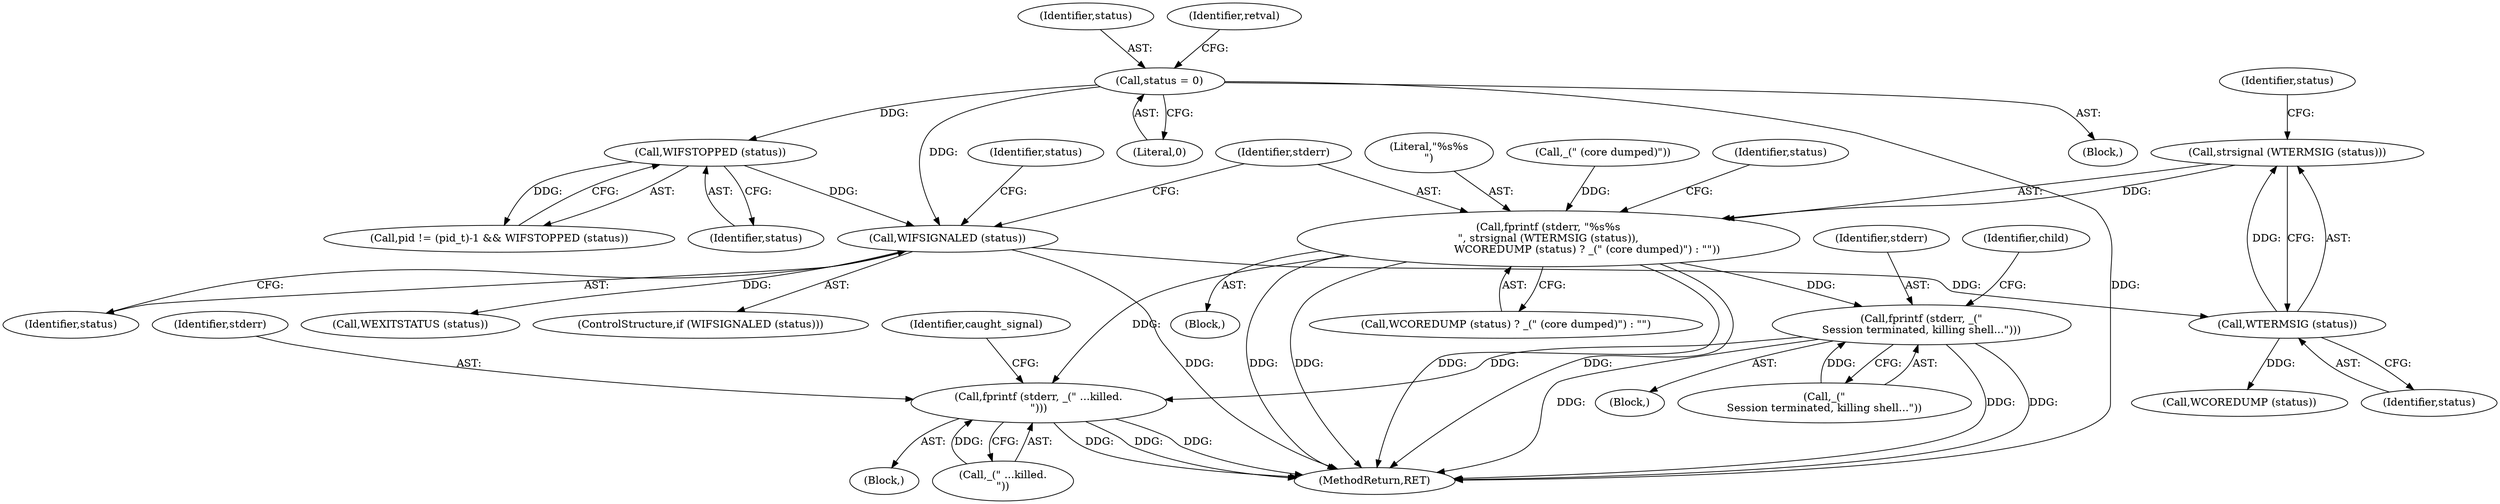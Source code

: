 digraph "0_util-linux_dffab154d29a288aa171ff50263ecc8f2e14a891@API" {
"1000349" [label="(Call,strsignal (WTERMSIG (status)))"];
"1000350" [label="(Call,WTERMSIG (status))"];
"1000343" [label="(Call,WIFSIGNALED (status))"];
"1000113" [label="(Call,status = 0)"];
"1000323" [label="(Call,WIFSTOPPED (status))"];
"1000346" [label="(Call,fprintf (stderr, \"%s%s\n\", strsignal (WTERMSIG (status)),\n                       WCOREDUMP (status) ? _(\" (core dumped)\") : \"\"))"];
"1000388" [label="(Call,fprintf (stderr, _(\"\nSession terminated, killing shell...\")))"];
"1000405" [label="(Call,fprintf (stderr, _(\" ...killed.\n\")))"];
"1000388" [label="(Call,fprintf (stderr, _(\"\nSession terminated, killing shell...\")))"];
"1000359" [label="(Identifier,status)"];
"1000393" [label="(Identifier,child)"];
"1000348" [label="(Literal,\"%s%s\n\")"];
"1000343" [label="(Call,WIFSIGNALED (status))"];
"1000366" [label="(Identifier,status)"];
"1000367" [label="(Call,WEXITSTATUS (status))"];
"1000342" [label="(ControlStructure,if (WIFSIGNALED (status)))"];
"1000354" [label="(Identifier,status)"];
"1000323" [label="(Call,WIFSTOPPED (status))"];
"1000316" [label="(Call,pid != (pid_t)-1 && WIFSTOPPED (status))"];
"1000351" [label="(Identifier,status)"];
"1000353" [label="(Call,WCOREDUMP (status))"];
"1000114" [label="(Identifier,status)"];
"1000390" [label="(Call,_(\"\nSession terminated, killing shell...\"))"];
"1000347" [label="(Identifier,stderr)"];
"1000355" [label="(Call,_(\" (core dumped)\"))"];
"1000346" [label="(Call,fprintf (stderr, \"%s%s\n\", strsignal (WTERMSIG (status)),\n                       WCOREDUMP (status) ? _(\" (core dumped)\") : \"\"))"];
"1000399" [label="(Block,)"];
"1000407" [label="(Call,_(\" ...killed.\n\"))"];
"1000350" [label="(Call,WTERMSIG (status))"];
"1000387" [label="(Block,)"];
"1000410" [label="(Identifier,caught_signal)"];
"1000345" [label="(Block,)"];
"1000405" [label="(Call,fprintf (stderr, _(\" ...killed.\n\")))"];
"1000389" [label="(Identifier,stderr)"];
"1000344" [label="(Identifier,status)"];
"1000113" [label="(Call,status = 0)"];
"1000324" [label="(Identifier,status)"];
"1000108" [label="(Block,)"];
"1000115" [label="(Literal,0)"];
"1000352" [label="(Call,WCOREDUMP (status) ? _(\" (core dumped)\") : \"\")"];
"1000349" [label="(Call,strsignal (WTERMSIG (status)))"];
"1000449" [label="(MethodReturn,RET)"];
"1000406" [label="(Identifier,stderr)"];
"1000118" [label="(Identifier,retval)"];
"1000349" -> "1000346"  [label="AST: "];
"1000349" -> "1000350"  [label="CFG: "];
"1000350" -> "1000349"  [label="AST: "];
"1000354" -> "1000349"  [label="CFG: "];
"1000349" -> "1000346"  [label="DDG: "];
"1000350" -> "1000349"  [label="DDG: "];
"1000350" -> "1000351"  [label="CFG: "];
"1000351" -> "1000350"  [label="AST: "];
"1000343" -> "1000350"  [label="DDG: "];
"1000350" -> "1000353"  [label="DDG: "];
"1000343" -> "1000342"  [label="AST: "];
"1000343" -> "1000344"  [label="CFG: "];
"1000344" -> "1000343"  [label="AST: "];
"1000347" -> "1000343"  [label="CFG: "];
"1000366" -> "1000343"  [label="CFG: "];
"1000343" -> "1000449"  [label="DDG: "];
"1000113" -> "1000343"  [label="DDG: "];
"1000323" -> "1000343"  [label="DDG: "];
"1000343" -> "1000367"  [label="DDG: "];
"1000113" -> "1000108"  [label="AST: "];
"1000113" -> "1000115"  [label="CFG: "];
"1000114" -> "1000113"  [label="AST: "];
"1000115" -> "1000113"  [label="AST: "];
"1000118" -> "1000113"  [label="CFG: "];
"1000113" -> "1000449"  [label="DDG: "];
"1000113" -> "1000323"  [label="DDG: "];
"1000323" -> "1000316"  [label="AST: "];
"1000323" -> "1000324"  [label="CFG: "];
"1000324" -> "1000323"  [label="AST: "];
"1000316" -> "1000323"  [label="CFG: "];
"1000323" -> "1000316"  [label="DDG: "];
"1000346" -> "1000345"  [label="AST: "];
"1000346" -> "1000352"  [label="CFG: "];
"1000347" -> "1000346"  [label="AST: "];
"1000348" -> "1000346"  [label="AST: "];
"1000352" -> "1000346"  [label="AST: "];
"1000359" -> "1000346"  [label="CFG: "];
"1000346" -> "1000449"  [label="DDG: "];
"1000346" -> "1000449"  [label="DDG: "];
"1000346" -> "1000449"  [label="DDG: "];
"1000346" -> "1000449"  [label="DDG: "];
"1000355" -> "1000346"  [label="DDG: "];
"1000346" -> "1000388"  [label="DDG: "];
"1000346" -> "1000405"  [label="DDG: "];
"1000388" -> "1000387"  [label="AST: "];
"1000388" -> "1000390"  [label="CFG: "];
"1000389" -> "1000388"  [label="AST: "];
"1000390" -> "1000388"  [label="AST: "];
"1000393" -> "1000388"  [label="CFG: "];
"1000388" -> "1000449"  [label="DDG: "];
"1000388" -> "1000449"  [label="DDG: "];
"1000388" -> "1000449"  [label="DDG: "];
"1000390" -> "1000388"  [label="DDG: "];
"1000388" -> "1000405"  [label="DDG: "];
"1000405" -> "1000399"  [label="AST: "];
"1000405" -> "1000407"  [label="CFG: "];
"1000406" -> "1000405"  [label="AST: "];
"1000407" -> "1000405"  [label="AST: "];
"1000410" -> "1000405"  [label="CFG: "];
"1000405" -> "1000449"  [label="DDG: "];
"1000405" -> "1000449"  [label="DDG: "];
"1000405" -> "1000449"  [label="DDG: "];
"1000407" -> "1000405"  [label="DDG: "];
}
